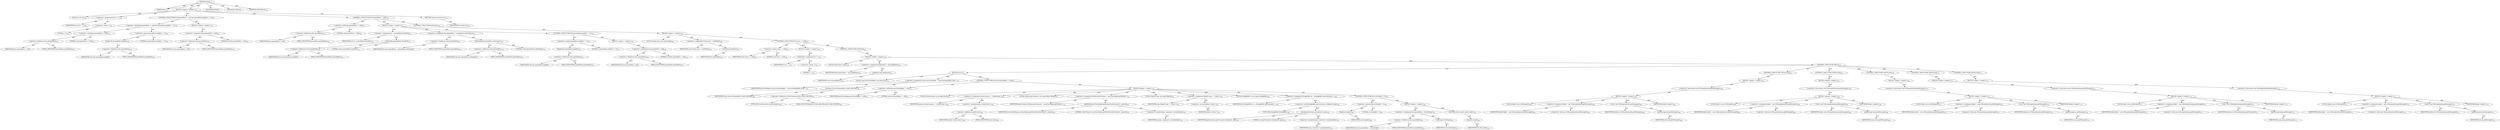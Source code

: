 digraph "read" {  
"111669149698" [label = <(METHOD,read)<SUB>124</SUB>> ]
"115964116992" [label = <(PARAM,this)<SUB>124</SUB>> ]
"25769803778" [label = <(BLOCK,&lt;empty&gt;,&lt;empty&gt;)<SUB>124</SUB>> ]
"94489280512" [label = <(LOCAL,int ch: int)<SUB>126</SUB>> ]
"30064771078" [label = <(&lt;operator&gt;.assignment,int ch = -1)<SUB>126</SUB>> ]
"68719476743" [label = <(IDENTIFIER,ch,int ch = -1)<SUB>126</SUB>> ]
"30064771079" [label = <(&lt;operator&gt;.minus,-1)<SUB>126</SUB>> ]
"90194313218" [label = <(LITERAL,1,-1)<SUB>126</SUB>> ]
"47244640256" [label = <(CONTROL_STRUCTURE,IF,if (queuedData != null &amp;&amp; queuedData.length() == 0))<SUB>128</SUB>> ]
"30064771080" [label = <(&lt;operator&gt;.logicalAnd,queuedData != null &amp;&amp; queuedData.length() == 0)<SUB>128</SUB>> ]
"30064771081" [label = <(&lt;operator&gt;.notEquals,queuedData != null)<SUB>128</SUB>> ]
"30064771082" [label = <(&lt;operator&gt;.fieldAccess,this.queuedData)<SUB>128</SUB>> ]
"68719476744" [label = <(IDENTIFIER,this,queuedData != null)> ]
"55834574850" [label = <(FIELD_IDENTIFIER,queuedData,queuedData)<SUB>128</SUB>> ]
"90194313219" [label = <(LITERAL,null,queuedData != null)<SUB>128</SUB>> ]
"30064771083" [label = <(&lt;operator&gt;.equals,queuedData.length() == 0)<SUB>128</SUB>> ]
"30064771084" [label = <(length,this.queuedData.length())<SUB>128</SUB>> ]
"30064771085" [label = <(&lt;operator&gt;.fieldAccess,this.queuedData)<SUB>128</SUB>> ]
"68719476745" [label = <(IDENTIFIER,this,this.queuedData.length())> ]
"55834574851" [label = <(FIELD_IDENTIFIER,queuedData,queuedData)<SUB>128</SUB>> ]
"90194313220" [label = <(LITERAL,0,queuedData.length() == 0)<SUB>128</SUB>> ]
"25769803779" [label = <(BLOCK,&lt;empty&gt;,&lt;empty&gt;)<SUB>128</SUB>> ]
"30064771086" [label = <(&lt;operator&gt;.assignment,this.queuedData = null)<SUB>129</SUB>> ]
"30064771087" [label = <(&lt;operator&gt;.fieldAccess,this.queuedData)<SUB>129</SUB>> ]
"68719476746" [label = <(IDENTIFIER,this,this.queuedData = null)> ]
"55834574852" [label = <(FIELD_IDENTIFIER,queuedData,queuedData)<SUB>129</SUB>> ]
"90194313221" [label = <(LITERAL,null,this.queuedData = null)<SUB>129</SUB>> ]
"47244640257" [label = <(CONTROL_STRUCTURE,IF,if (queuedData != null))<SUB>132</SUB>> ]
"30064771088" [label = <(&lt;operator&gt;.notEquals,queuedData != null)<SUB>132</SUB>> ]
"30064771089" [label = <(&lt;operator&gt;.fieldAccess,this.queuedData)<SUB>132</SUB>> ]
"68719476747" [label = <(IDENTIFIER,this,queuedData != null)> ]
"55834574853" [label = <(FIELD_IDENTIFIER,queuedData,queuedData)<SUB>132</SUB>> ]
"90194313222" [label = <(LITERAL,null,queuedData != null)<SUB>132</SUB>> ]
"25769803780" [label = <(BLOCK,&lt;empty&gt;,&lt;empty&gt;)<SUB>132</SUB>> ]
"30064771090" [label = <(&lt;operator&gt;.assignment,ch = queuedData.charAt(0))<SUB>133</SUB>> ]
"68719476748" [label = <(IDENTIFIER,ch,ch = queuedData.charAt(0))<SUB>133</SUB>> ]
"30064771091" [label = <(charAt,this.queuedData.charAt(0))<SUB>133</SUB>> ]
"30064771092" [label = <(&lt;operator&gt;.fieldAccess,this.queuedData)<SUB>133</SUB>> ]
"68719476749" [label = <(IDENTIFIER,this,this.queuedData.charAt(0))> ]
"55834574854" [label = <(FIELD_IDENTIFIER,queuedData,queuedData)<SUB>133</SUB>> ]
"90194313223" [label = <(LITERAL,0,this.queuedData.charAt(0))<SUB>133</SUB>> ]
"30064771093" [label = <(&lt;operator&gt;.assignment,this.queuedData = queuedData.substring(1))<SUB>134</SUB>> ]
"30064771094" [label = <(&lt;operator&gt;.fieldAccess,this.queuedData)<SUB>134</SUB>> ]
"68719476750" [label = <(IDENTIFIER,this,this.queuedData = queuedData.substring(1))> ]
"55834574855" [label = <(FIELD_IDENTIFIER,queuedData,queuedData)<SUB>134</SUB>> ]
"30064771095" [label = <(substring,this.queuedData.substring(1))<SUB>134</SUB>> ]
"30064771096" [label = <(&lt;operator&gt;.fieldAccess,this.queuedData)<SUB>134</SUB>> ]
"68719476751" [label = <(IDENTIFIER,this,this.queuedData.substring(1))> ]
"55834574856" [label = <(FIELD_IDENTIFIER,queuedData,queuedData)<SUB>134</SUB>> ]
"90194313224" [label = <(LITERAL,1,this.queuedData.substring(1))<SUB>134</SUB>> ]
"47244640258" [label = <(CONTROL_STRUCTURE,IF,if (queuedData.length() == 0))<SUB>135</SUB>> ]
"30064771097" [label = <(&lt;operator&gt;.equals,queuedData.length() == 0)<SUB>135</SUB>> ]
"30064771098" [label = <(length,this.queuedData.length())<SUB>135</SUB>> ]
"30064771099" [label = <(&lt;operator&gt;.fieldAccess,this.queuedData)<SUB>135</SUB>> ]
"68719476752" [label = <(IDENTIFIER,this,this.queuedData.length())> ]
"55834574857" [label = <(FIELD_IDENTIFIER,queuedData,queuedData)<SUB>135</SUB>> ]
"90194313225" [label = <(LITERAL,0,queuedData.length() == 0)<SUB>135</SUB>> ]
"25769803781" [label = <(BLOCK,&lt;empty&gt;,&lt;empty&gt;)<SUB>135</SUB>> ]
"30064771100" [label = <(&lt;operator&gt;.assignment,this.queuedData = null)<SUB>136</SUB>> ]
"30064771101" [label = <(&lt;operator&gt;.fieldAccess,this.queuedData)<SUB>136</SUB>> ]
"68719476753" [label = <(IDENTIFIER,this,this.queuedData = null)> ]
"55834574858" [label = <(FIELD_IDENTIFIER,queuedData,queuedData)<SUB>136</SUB>> ]
"90194313226" [label = <(LITERAL,null,this.queuedData = null)<SUB>136</SUB>> ]
"47244640259" [label = <(CONTROL_STRUCTURE,ELSE,else)<SUB>138</SUB>> ]
"25769803782" [label = <(BLOCK,&lt;empty&gt;,&lt;empty&gt;)<SUB>138</SUB>> ]
"94489280513" [label = <(LOCAL,String clazz: java.lang.String)<SUB>139</SUB>> ]
"30064771102" [label = <(&lt;operator&gt;.assignment,String clazz = readFully())<SUB>139</SUB>> ]
"68719476754" [label = <(IDENTIFIER,clazz,String clazz = readFully())<SUB>139</SUB>> ]
"30064771103" [label = <(readFully,readFully())<SUB>139</SUB>> ]
"68719476736" [label = <(IDENTIFIER,this,readFully())<SUB>139</SUB>> ]
"47244640260" [label = <(CONTROL_STRUCTURE,IF,if (clazz == null))<SUB>140</SUB>> ]
"30064771104" [label = <(&lt;operator&gt;.equals,clazz == null)<SUB>140</SUB>> ]
"68719476755" [label = <(IDENTIFIER,clazz,clazz == null)<SUB>140</SUB>> ]
"90194313227" [label = <(LITERAL,null,clazz == null)<SUB>140</SUB>> ]
"25769803783" [label = <(BLOCK,&lt;empty&gt;,&lt;empty&gt;)<SUB>140</SUB>> ]
"30064771105" [label = <(&lt;operator&gt;.assignment,ch = -1)<SUB>141</SUB>> ]
"68719476756" [label = <(IDENTIFIER,ch,ch = -1)<SUB>141</SUB>> ]
"30064771106" [label = <(&lt;operator&gt;.minus,-1)<SUB>141</SUB>> ]
"90194313228" [label = <(LITERAL,1,-1)<SUB>141</SUB>> ]
"47244640261" [label = <(CONTROL_STRUCTURE,ELSE,else)<SUB>142</SUB>> ]
"25769803784" [label = <(BLOCK,&lt;empty&gt;,&lt;empty&gt;)<SUB>142</SUB>> ]
"94489280514" [label = <(LOCAL,byte[] bytes: byte[])<SUB>143</SUB>> ]
"30064771107" [label = <(&lt;operator&gt;.assignment,byte[] bytes = clazz.getBytes())<SUB>143</SUB>> ]
"68719476757" [label = <(IDENTIFIER,bytes,byte[] bytes = clazz.getBytes())<SUB>143</SUB>> ]
"30064771108" [label = <(getBytes,clazz.getBytes())<SUB>143</SUB>> ]
"68719476758" [label = <(IDENTIFIER,clazz,clazz.getBytes())<SUB>143</SUB>> ]
"47244640262" [label = <(CONTROL_STRUCTURE,TRY,try)<SUB>144</SUB>> ]
"25769803785" [label = <(BLOCK,try,try)<SUB>144</SUB>> ]
"94489280515" [label = <(LOCAL,Class javaClassHelper: java.lang.Class)<SUB>145</SUB>> ]
"30064771109" [label = <(&lt;operator&gt;.assignment,Class javaClassHelper = Class.forName(JAVA_CLAS...)<SUB>145</SUB>> ]
"68719476759" [label = <(IDENTIFIER,javaClassHelper,Class javaClassHelper = Class.forName(JAVA_CLAS...)<SUB>145</SUB>> ]
"30064771110" [label = <(forName,Class.forName(JAVA_CLASS_HELPER))<SUB>146</SUB>> ]
"68719476760" [label = <(IDENTIFIER,Class,Class.forName(JAVA_CLASS_HELPER))<SUB>146</SUB>> ]
"30064771111" [label = <(&lt;operator&gt;.fieldAccess,ClassConstants.JAVA_CLASS_HELPER)<SUB>146</SUB>> ]
"180388626432" [label = <(TYPE_REF,ClassConstants,ClassConstants)<SUB>146</SUB>> ]
"55834574859" [label = <(FIELD_IDENTIFIER,JAVA_CLASS_HELPER,JAVA_CLASS_HELPER)<SUB>146</SUB>> ]
"47244640263" [label = <(CONTROL_STRUCTURE,IF,if (javaClassHelper != null))<SUB>147</SUB>> ]
"30064771112" [label = <(&lt;operator&gt;.notEquals,javaClassHelper != null)<SUB>147</SUB>> ]
"68719476761" [label = <(IDENTIFIER,javaClassHelper,javaClassHelper != null)<SUB>147</SUB>> ]
"90194313229" [label = <(LITERAL,null,javaClassHelper != null)<SUB>147</SUB>> ]
"25769803786" [label = <(BLOCK,&lt;empty&gt;,&lt;empty&gt;)<SUB>147</SUB>> ]
"94489280516" [label = <(LOCAL,Class[] params: java.lang.Class[])<SUB>148</SUB>> ]
"30064771113" [label = <(&lt;operator&gt;.assignment,Class[] params = { byte[].class })<SUB>148</SUB>> ]
"68719476762" [label = <(IDENTIFIER,params,Class[] params = { byte[].class })<SUB>148</SUB>> ]
"30064771114" [label = <(&lt;operator&gt;.arrayInitializer,{ byte[].class })<SUB>148</SUB>> ]
"30064771115" [label = <(&lt;operator&gt;.fieldAccess,byte[].class)<SUB>149</SUB>> ]
"68719476763" [label = <(IDENTIFIER,byte[],{ byte[].class })<SUB>149</SUB>> ]
"55834574860" [label = <(FIELD_IDENTIFIER,class,class)<SUB>149</SUB>> ]
"94489280517" [label = <(LOCAL,Method getConstants: java.lang.reflect.Method)<SUB>151</SUB>> ]
"30064771116" [label = <(&lt;operator&gt;.assignment,Method getConstants = javaClassHelper.getMethod...)<SUB>151</SUB>> ]
"68719476764" [label = <(IDENTIFIER,getConstants,Method getConstants = javaClassHelper.getMethod...)<SUB>151</SUB>> ]
"30064771117" [label = <(getMethod,javaClassHelper.getMethod(&quot;getConstants&quot;, params))<SUB>152</SUB>> ]
"68719476765" [label = <(IDENTIFIER,javaClassHelper,javaClassHelper.getMethod(&quot;getConstants&quot;, params))<SUB>152</SUB>> ]
"90194313230" [label = <(LITERAL,&quot;getConstants&quot;,javaClassHelper.getMethod(&quot;getConstants&quot;, params))<SUB>152</SUB>> ]
"30064771118" [label = <(&lt;operator&gt;.arrayInitializer,&lt;operator&gt;.arrayInitializer)<SUB>152</SUB>> ]
"68719476766" [label = <(IDENTIFIER,params,&lt;operator&gt;.arrayInitializer)<SUB>152</SUB>> ]
"94489280518" [label = <(LOCAL,Object[] args: java.lang.Object[])<SUB>153</SUB>> ]
"30064771119" [label = <(&lt;operator&gt;.assignment,Object[] args = { bytes })<SUB>153</SUB>> ]
"68719476767" [label = <(IDENTIFIER,args,Object[] args = { bytes })<SUB>153</SUB>> ]
"30064771120" [label = <(&lt;operator&gt;.arrayInitializer,{ bytes })<SUB>153</SUB>> ]
"68719476768" [label = <(IDENTIFIER,bytes,{ bytes })<SUB>154</SUB>> ]
"94489280519" [label = <(LOCAL,StringBuffer sb: java.lang.StringBuffer)<SUB>158</SUB>> ]
"30064771121" [label = <(&lt;operator&gt;.assignment,StringBuffer sb = (StringBuffer) getConstants.i...)<SUB>158</SUB>> ]
"68719476769" [label = <(IDENTIFIER,sb,StringBuffer sb = (StringBuffer) getConstants.i...)<SUB>158</SUB>> ]
"30064771122" [label = <(&lt;operator&gt;.cast,(StringBuffer) getConstants.invoke(null, args))<SUB>158</SUB>> ]
"180388626433" [label = <(TYPE_REF,StringBuffer,StringBuffer)<SUB>158</SUB>> ]
"30064771123" [label = <(invoke,getConstants.invoke(null, args))<SUB>159</SUB>> ]
"68719476770" [label = <(IDENTIFIER,getConstants,getConstants.invoke(null, args))<SUB>159</SUB>> ]
"90194313231" [label = <(LITERAL,null,getConstants.invoke(null, args))<SUB>159</SUB>> ]
"30064771124" [label = <(&lt;operator&gt;.arrayInitializer,&lt;operator&gt;.arrayInitializer)<SUB>159</SUB>> ]
"68719476771" [label = <(IDENTIFIER,args,&lt;operator&gt;.arrayInitializer)<SUB>159</SUB>> ]
"47244640264" [label = <(CONTROL_STRUCTURE,IF,if (sb.length() &gt; 0))<SUB>160</SUB>> ]
"30064771125" [label = <(&lt;operator&gt;.greaterThan,sb.length() &gt; 0)<SUB>160</SUB>> ]
"30064771126" [label = <(length,sb.length())<SUB>160</SUB>> ]
"68719476772" [label = <(IDENTIFIER,sb,sb.length())<SUB>160</SUB>> ]
"90194313232" [label = <(LITERAL,0,sb.length() &gt; 0)<SUB>160</SUB>> ]
"25769803787" [label = <(BLOCK,&lt;empty&gt;,&lt;empty&gt;)<SUB>160</SUB>> ]
"30064771127" [label = <(&lt;operator&gt;.assignment,this.queuedData = sb.toString())<SUB>161</SUB>> ]
"30064771128" [label = <(&lt;operator&gt;.fieldAccess,this.queuedData)<SUB>161</SUB>> ]
"68719476773" [label = <(IDENTIFIER,this,this.queuedData = sb.toString())> ]
"55834574861" [label = <(FIELD_IDENTIFIER,queuedData,queuedData)<SUB>161</SUB>> ]
"30064771129" [label = <(toString,sb.toString())<SUB>161</SUB>> ]
"68719476774" [label = <(IDENTIFIER,sb,sb.toString())<SUB>161</SUB>> ]
"146028888064" [label = <(RETURN,return read();,return read();)<SUB>162</SUB>> ]
"30064771130" [label = <(read,this.read())<SUB>162</SUB>> ]
"68719476737" [label = <(IDENTIFIER,this,this.read())<SUB>162</SUB>> ]
"47244640265" [label = <(CONTROL_STRUCTURE,CATCH,catch)<SUB>165</SUB>> ]
"25769803788" [label = <(BLOCK,&lt;empty&gt;,&lt;empty&gt;)<SUB>165</SUB>> ]
"30064771131" [label = <(&lt;operator&gt;.throw,throw new IOException(cnfe.getMessage());)<SUB>166</SUB>> ]
"25769803789" [label = <(BLOCK,&lt;empty&gt;,&lt;empty&gt;)<SUB>166</SUB>> ]
"94489280520" [label = <(LOCAL,$obj0: java.io.IOException)<SUB>166</SUB>> ]
"30064771132" [label = <(&lt;operator&gt;.assignment,$obj0 = new IOException(cnfe.getMessage()))<SUB>166</SUB>> ]
"68719476775" [label = <(IDENTIFIER,$obj0,$obj0 = new IOException(cnfe.getMessage()))<SUB>166</SUB>> ]
"30064771133" [label = <(&lt;operator&gt;.alloc,new IOException(cnfe.getMessage()))<SUB>166</SUB>> ]
"30064771134" [label = <(&lt;init&gt;,new IOException(cnfe.getMessage()))<SUB>166</SUB>> ]
"68719476776" [label = <(IDENTIFIER,$obj0,new IOException(cnfe.getMessage()))<SUB>166</SUB>> ]
"30064771135" [label = <(getMessage,cnfe.getMessage())<SUB>166</SUB>> ]
"68719476777" [label = <(IDENTIFIER,cnfe,cnfe.getMessage())<SUB>166</SUB>> ]
"68719476778" [label = <(IDENTIFIER,$obj0,&lt;empty&gt;)<SUB>166</SUB>> ]
"47244640266" [label = <(CONTROL_STRUCTURE,CATCH,catch)<SUB>167</SUB>> ]
"25769803790" [label = <(BLOCK,&lt;empty&gt;,&lt;empty&gt;)<SUB>167</SUB>> ]
"30064771136" [label = <(&lt;operator&gt;.throw,throw new IOException(nsme.getMessage());)<SUB>168</SUB>> ]
"25769803791" [label = <(BLOCK,&lt;empty&gt;,&lt;empty&gt;)<SUB>168</SUB>> ]
"94489280521" [label = <(LOCAL,$obj1: java.io.IOException)<SUB>168</SUB>> ]
"30064771137" [label = <(&lt;operator&gt;.assignment,$obj1 = new IOException(nsme.getMessage()))<SUB>168</SUB>> ]
"68719476779" [label = <(IDENTIFIER,$obj1,$obj1 = new IOException(nsme.getMessage()))<SUB>168</SUB>> ]
"30064771138" [label = <(&lt;operator&gt;.alloc,new IOException(nsme.getMessage()))<SUB>168</SUB>> ]
"30064771139" [label = <(&lt;init&gt;,new IOException(nsme.getMessage()))<SUB>168</SUB>> ]
"68719476780" [label = <(IDENTIFIER,$obj1,new IOException(nsme.getMessage()))<SUB>168</SUB>> ]
"30064771140" [label = <(getMessage,nsme.getMessage())<SUB>168</SUB>> ]
"68719476781" [label = <(IDENTIFIER,nsme,nsme.getMessage())<SUB>168</SUB>> ]
"68719476782" [label = <(IDENTIFIER,$obj1,&lt;empty&gt;)<SUB>168</SUB>> ]
"47244640267" [label = <(CONTROL_STRUCTURE,CATCH,catch)<SUB>169</SUB>> ]
"25769803792" [label = <(BLOCK,&lt;empty&gt;,&lt;empty&gt;)<SUB>169</SUB>> ]
"30064771141" [label = <(&lt;operator&gt;.throw,throw new IOException(iae.getMessage());)<SUB>170</SUB>> ]
"25769803793" [label = <(BLOCK,&lt;empty&gt;,&lt;empty&gt;)<SUB>170</SUB>> ]
"94489280522" [label = <(LOCAL,$obj2: java.io.IOException)<SUB>170</SUB>> ]
"30064771142" [label = <(&lt;operator&gt;.assignment,$obj2 = new IOException(iae.getMessage()))<SUB>170</SUB>> ]
"68719476783" [label = <(IDENTIFIER,$obj2,$obj2 = new IOException(iae.getMessage()))<SUB>170</SUB>> ]
"30064771143" [label = <(&lt;operator&gt;.alloc,new IOException(iae.getMessage()))<SUB>170</SUB>> ]
"30064771144" [label = <(&lt;init&gt;,new IOException(iae.getMessage()))<SUB>170</SUB>> ]
"68719476784" [label = <(IDENTIFIER,$obj2,new IOException(iae.getMessage()))<SUB>170</SUB>> ]
"30064771145" [label = <(getMessage,iae.getMessage())<SUB>170</SUB>> ]
"68719476785" [label = <(IDENTIFIER,iae,iae.getMessage())<SUB>170</SUB>> ]
"68719476786" [label = <(IDENTIFIER,$obj2,&lt;empty&gt;)<SUB>170</SUB>> ]
"47244640268" [label = <(CONTROL_STRUCTURE,CATCH,catch)<SUB>171</SUB>> ]
"25769803794" [label = <(BLOCK,&lt;empty&gt;,&lt;empty&gt;)<SUB>171</SUB>> ]
"30064771146" [label = <(&lt;operator&gt;.throw,throw new IOException(iarge.getMessage());)<SUB>172</SUB>> ]
"25769803795" [label = <(BLOCK,&lt;empty&gt;,&lt;empty&gt;)<SUB>172</SUB>> ]
"94489280523" [label = <(LOCAL,$obj3: java.io.IOException)<SUB>172</SUB>> ]
"30064771147" [label = <(&lt;operator&gt;.assignment,$obj3 = new IOException(iarge.getMessage()))<SUB>172</SUB>> ]
"68719476787" [label = <(IDENTIFIER,$obj3,$obj3 = new IOException(iarge.getMessage()))<SUB>172</SUB>> ]
"30064771148" [label = <(&lt;operator&gt;.alloc,new IOException(iarge.getMessage()))<SUB>172</SUB>> ]
"30064771149" [label = <(&lt;init&gt;,new IOException(iarge.getMessage()))<SUB>172</SUB>> ]
"68719476788" [label = <(IDENTIFIER,$obj3,new IOException(iarge.getMessage()))<SUB>172</SUB>> ]
"30064771150" [label = <(getMessage,iarge.getMessage())<SUB>172</SUB>> ]
"68719476789" [label = <(IDENTIFIER,iarge,iarge.getMessage())<SUB>172</SUB>> ]
"68719476790" [label = <(IDENTIFIER,$obj3,&lt;empty&gt;)<SUB>172</SUB>> ]
"47244640269" [label = <(CONTROL_STRUCTURE,CATCH,catch)<SUB>173</SUB>> ]
"25769803796" [label = <(BLOCK,&lt;empty&gt;,&lt;empty&gt;)<SUB>173</SUB>> ]
"30064771151" [label = <(&lt;operator&gt;.throw,throw new IOException(ite.getMessage());)<SUB>174</SUB>> ]
"25769803797" [label = <(BLOCK,&lt;empty&gt;,&lt;empty&gt;)<SUB>174</SUB>> ]
"94489280524" [label = <(LOCAL,$obj4: java.io.IOException)<SUB>174</SUB>> ]
"30064771152" [label = <(&lt;operator&gt;.assignment,$obj4 = new IOException(ite.getMessage()))<SUB>174</SUB>> ]
"68719476791" [label = <(IDENTIFIER,$obj4,$obj4 = new IOException(ite.getMessage()))<SUB>174</SUB>> ]
"30064771153" [label = <(&lt;operator&gt;.alloc,new IOException(ite.getMessage()))<SUB>174</SUB>> ]
"30064771154" [label = <(&lt;init&gt;,new IOException(ite.getMessage()))<SUB>174</SUB>> ]
"68719476792" [label = <(IDENTIFIER,$obj4,new IOException(ite.getMessage()))<SUB>174</SUB>> ]
"30064771155" [label = <(getMessage,ite.getMessage())<SUB>174</SUB>> ]
"68719476793" [label = <(IDENTIFIER,ite,ite.getMessage())<SUB>174</SUB>> ]
"68719476794" [label = <(IDENTIFIER,$obj4,&lt;empty&gt;)<SUB>174</SUB>> ]
"146028888065" [label = <(RETURN,return ch;,return ch;)<SUB>178</SUB>> ]
"68719476795" [label = <(IDENTIFIER,ch,return ch;)<SUB>178</SUB>> ]
"133143986183" [label = <(MODIFIER,PUBLIC)> ]
"133143986184" [label = <(MODIFIER,VIRTUAL)> ]
"128849018882" [label = <(METHOD_RETURN,int)<SUB>124</SUB>> ]
  "111669149698" -> "115964116992"  [ label = "AST: "] 
  "111669149698" -> "25769803778"  [ label = "AST: "] 
  "111669149698" -> "133143986183"  [ label = "AST: "] 
  "111669149698" -> "133143986184"  [ label = "AST: "] 
  "111669149698" -> "128849018882"  [ label = "AST: "] 
  "25769803778" -> "94489280512"  [ label = "AST: "] 
  "25769803778" -> "30064771078"  [ label = "AST: "] 
  "25769803778" -> "47244640256"  [ label = "AST: "] 
  "25769803778" -> "47244640257"  [ label = "AST: "] 
  "25769803778" -> "146028888065"  [ label = "AST: "] 
  "30064771078" -> "68719476743"  [ label = "AST: "] 
  "30064771078" -> "30064771079"  [ label = "AST: "] 
  "30064771079" -> "90194313218"  [ label = "AST: "] 
  "47244640256" -> "30064771080"  [ label = "AST: "] 
  "47244640256" -> "25769803779"  [ label = "AST: "] 
  "30064771080" -> "30064771081"  [ label = "AST: "] 
  "30064771080" -> "30064771083"  [ label = "AST: "] 
  "30064771081" -> "30064771082"  [ label = "AST: "] 
  "30064771081" -> "90194313219"  [ label = "AST: "] 
  "30064771082" -> "68719476744"  [ label = "AST: "] 
  "30064771082" -> "55834574850"  [ label = "AST: "] 
  "30064771083" -> "30064771084"  [ label = "AST: "] 
  "30064771083" -> "90194313220"  [ label = "AST: "] 
  "30064771084" -> "30064771085"  [ label = "AST: "] 
  "30064771085" -> "68719476745"  [ label = "AST: "] 
  "30064771085" -> "55834574851"  [ label = "AST: "] 
  "25769803779" -> "30064771086"  [ label = "AST: "] 
  "30064771086" -> "30064771087"  [ label = "AST: "] 
  "30064771086" -> "90194313221"  [ label = "AST: "] 
  "30064771087" -> "68719476746"  [ label = "AST: "] 
  "30064771087" -> "55834574852"  [ label = "AST: "] 
  "47244640257" -> "30064771088"  [ label = "AST: "] 
  "47244640257" -> "25769803780"  [ label = "AST: "] 
  "47244640257" -> "47244640259"  [ label = "AST: "] 
  "30064771088" -> "30064771089"  [ label = "AST: "] 
  "30064771088" -> "90194313222"  [ label = "AST: "] 
  "30064771089" -> "68719476747"  [ label = "AST: "] 
  "30064771089" -> "55834574853"  [ label = "AST: "] 
  "25769803780" -> "30064771090"  [ label = "AST: "] 
  "25769803780" -> "30064771093"  [ label = "AST: "] 
  "25769803780" -> "47244640258"  [ label = "AST: "] 
  "30064771090" -> "68719476748"  [ label = "AST: "] 
  "30064771090" -> "30064771091"  [ label = "AST: "] 
  "30064771091" -> "30064771092"  [ label = "AST: "] 
  "30064771091" -> "90194313223"  [ label = "AST: "] 
  "30064771092" -> "68719476749"  [ label = "AST: "] 
  "30064771092" -> "55834574854"  [ label = "AST: "] 
  "30064771093" -> "30064771094"  [ label = "AST: "] 
  "30064771093" -> "30064771095"  [ label = "AST: "] 
  "30064771094" -> "68719476750"  [ label = "AST: "] 
  "30064771094" -> "55834574855"  [ label = "AST: "] 
  "30064771095" -> "30064771096"  [ label = "AST: "] 
  "30064771095" -> "90194313224"  [ label = "AST: "] 
  "30064771096" -> "68719476751"  [ label = "AST: "] 
  "30064771096" -> "55834574856"  [ label = "AST: "] 
  "47244640258" -> "30064771097"  [ label = "AST: "] 
  "47244640258" -> "25769803781"  [ label = "AST: "] 
  "30064771097" -> "30064771098"  [ label = "AST: "] 
  "30064771097" -> "90194313225"  [ label = "AST: "] 
  "30064771098" -> "30064771099"  [ label = "AST: "] 
  "30064771099" -> "68719476752"  [ label = "AST: "] 
  "30064771099" -> "55834574857"  [ label = "AST: "] 
  "25769803781" -> "30064771100"  [ label = "AST: "] 
  "30064771100" -> "30064771101"  [ label = "AST: "] 
  "30064771100" -> "90194313226"  [ label = "AST: "] 
  "30064771101" -> "68719476753"  [ label = "AST: "] 
  "30064771101" -> "55834574858"  [ label = "AST: "] 
  "47244640259" -> "25769803782"  [ label = "AST: "] 
  "25769803782" -> "94489280513"  [ label = "AST: "] 
  "25769803782" -> "30064771102"  [ label = "AST: "] 
  "25769803782" -> "47244640260"  [ label = "AST: "] 
  "30064771102" -> "68719476754"  [ label = "AST: "] 
  "30064771102" -> "30064771103"  [ label = "AST: "] 
  "30064771103" -> "68719476736"  [ label = "AST: "] 
  "47244640260" -> "30064771104"  [ label = "AST: "] 
  "47244640260" -> "25769803783"  [ label = "AST: "] 
  "47244640260" -> "47244640261"  [ label = "AST: "] 
  "30064771104" -> "68719476755"  [ label = "AST: "] 
  "30064771104" -> "90194313227"  [ label = "AST: "] 
  "25769803783" -> "30064771105"  [ label = "AST: "] 
  "30064771105" -> "68719476756"  [ label = "AST: "] 
  "30064771105" -> "30064771106"  [ label = "AST: "] 
  "30064771106" -> "90194313228"  [ label = "AST: "] 
  "47244640261" -> "25769803784"  [ label = "AST: "] 
  "25769803784" -> "94489280514"  [ label = "AST: "] 
  "25769803784" -> "30064771107"  [ label = "AST: "] 
  "25769803784" -> "47244640262"  [ label = "AST: "] 
  "30064771107" -> "68719476757"  [ label = "AST: "] 
  "30064771107" -> "30064771108"  [ label = "AST: "] 
  "30064771108" -> "68719476758"  [ label = "AST: "] 
  "47244640262" -> "25769803785"  [ label = "AST: "] 
  "47244640262" -> "47244640265"  [ label = "AST: "] 
  "47244640262" -> "47244640266"  [ label = "AST: "] 
  "47244640262" -> "47244640267"  [ label = "AST: "] 
  "47244640262" -> "47244640268"  [ label = "AST: "] 
  "47244640262" -> "47244640269"  [ label = "AST: "] 
  "25769803785" -> "94489280515"  [ label = "AST: "] 
  "25769803785" -> "30064771109"  [ label = "AST: "] 
  "25769803785" -> "47244640263"  [ label = "AST: "] 
  "30064771109" -> "68719476759"  [ label = "AST: "] 
  "30064771109" -> "30064771110"  [ label = "AST: "] 
  "30064771110" -> "68719476760"  [ label = "AST: "] 
  "30064771110" -> "30064771111"  [ label = "AST: "] 
  "30064771111" -> "180388626432"  [ label = "AST: "] 
  "30064771111" -> "55834574859"  [ label = "AST: "] 
  "47244640263" -> "30064771112"  [ label = "AST: "] 
  "47244640263" -> "25769803786"  [ label = "AST: "] 
  "30064771112" -> "68719476761"  [ label = "AST: "] 
  "30064771112" -> "90194313229"  [ label = "AST: "] 
  "25769803786" -> "94489280516"  [ label = "AST: "] 
  "25769803786" -> "30064771113"  [ label = "AST: "] 
  "25769803786" -> "94489280517"  [ label = "AST: "] 
  "25769803786" -> "30064771116"  [ label = "AST: "] 
  "25769803786" -> "94489280518"  [ label = "AST: "] 
  "25769803786" -> "30064771119"  [ label = "AST: "] 
  "25769803786" -> "94489280519"  [ label = "AST: "] 
  "25769803786" -> "30064771121"  [ label = "AST: "] 
  "25769803786" -> "47244640264"  [ label = "AST: "] 
  "30064771113" -> "68719476762"  [ label = "AST: "] 
  "30064771113" -> "30064771114"  [ label = "AST: "] 
  "30064771114" -> "30064771115"  [ label = "AST: "] 
  "30064771115" -> "68719476763"  [ label = "AST: "] 
  "30064771115" -> "55834574860"  [ label = "AST: "] 
  "30064771116" -> "68719476764"  [ label = "AST: "] 
  "30064771116" -> "30064771117"  [ label = "AST: "] 
  "30064771117" -> "68719476765"  [ label = "AST: "] 
  "30064771117" -> "90194313230"  [ label = "AST: "] 
  "30064771117" -> "30064771118"  [ label = "AST: "] 
  "30064771118" -> "68719476766"  [ label = "AST: "] 
  "30064771119" -> "68719476767"  [ label = "AST: "] 
  "30064771119" -> "30064771120"  [ label = "AST: "] 
  "30064771120" -> "68719476768"  [ label = "AST: "] 
  "30064771121" -> "68719476769"  [ label = "AST: "] 
  "30064771121" -> "30064771122"  [ label = "AST: "] 
  "30064771122" -> "180388626433"  [ label = "AST: "] 
  "30064771122" -> "30064771123"  [ label = "AST: "] 
  "30064771123" -> "68719476770"  [ label = "AST: "] 
  "30064771123" -> "90194313231"  [ label = "AST: "] 
  "30064771123" -> "30064771124"  [ label = "AST: "] 
  "30064771124" -> "68719476771"  [ label = "AST: "] 
  "47244640264" -> "30064771125"  [ label = "AST: "] 
  "47244640264" -> "25769803787"  [ label = "AST: "] 
  "30064771125" -> "30064771126"  [ label = "AST: "] 
  "30064771125" -> "90194313232"  [ label = "AST: "] 
  "30064771126" -> "68719476772"  [ label = "AST: "] 
  "25769803787" -> "30064771127"  [ label = "AST: "] 
  "25769803787" -> "146028888064"  [ label = "AST: "] 
  "30064771127" -> "30064771128"  [ label = "AST: "] 
  "30064771127" -> "30064771129"  [ label = "AST: "] 
  "30064771128" -> "68719476773"  [ label = "AST: "] 
  "30064771128" -> "55834574861"  [ label = "AST: "] 
  "30064771129" -> "68719476774"  [ label = "AST: "] 
  "146028888064" -> "30064771130"  [ label = "AST: "] 
  "30064771130" -> "68719476737"  [ label = "AST: "] 
  "47244640265" -> "25769803788"  [ label = "AST: "] 
  "25769803788" -> "30064771131"  [ label = "AST: "] 
  "30064771131" -> "25769803789"  [ label = "AST: "] 
  "25769803789" -> "94489280520"  [ label = "AST: "] 
  "25769803789" -> "30064771132"  [ label = "AST: "] 
  "25769803789" -> "30064771134"  [ label = "AST: "] 
  "25769803789" -> "68719476778"  [ label = "AST: "] 
  "30064771132" -> "68719476775"  [ label = "AST: "] 
  "30064771132" -> "30064771133"  [ label = "AST: "] 
  "30064771134" -> "68719476776"  [ label = "AST: "] 
  "30064771134" -> "30064771135"  [ label = "AST: "] 
  "30064771135" -> "68719476777"  [ label = "AST: "] 
  "47244640266" -> "25769803790"  [ label = "AST: "] 
  "25769803790" -> "30064771136"  [ label = "AST: "] 
  "30064771136" -> "25769803791"  [ label = "AST: "] 
  "25769803791" -> "94489280521"  [ label = "AST: "] 
  "25769803791" -> "30064771137"  [ label = "AST: "] 
  "25769803791" -> "30064771139"  [ label = "AST: "] 
  "25769803791" -> "68719476782"  [ label = "AST: "] 
  "30064771137" -> "68719476779"  [ label = "AST: "] 
  "30064771137" -> "30064771138"  [ label = "AST: "] 
  "30064771139" -> "68719476780"  [ label = "AST: "] 
  "30064771139" -> "30064771140"  [ label = "AST: "] 
  "30064771140" -> "68719476781"  [ label = "AST: "] 
  "47244640267" -> "25769803792"  [ label = "AST: "] 
  "25769803792" -> "30064771141"  [ label = "AST: "] 
  "30064771141" -> "25769803793"  [ label = "AST: "] 
  "25769803793" -> "94489280522"  [ label = "AST: "] 
  "25769803793" -> "30064771142"  [ label = "AST: "] 
  "25769803793" -> "30064771144"  [ label = "AST: "] 
  "25769803793" -> "68719476786"  [ label = "AST: "] 
  "30064771142" -> "68719476783"  [ label = "AST: "] 
  "30064771142" -> "30064771143"  [ label = "AST: "] 
  "30064771144" -> "68719476784"  [ label = "AST: "] 
  "30064771144" -> "30064771145"  [ label = "AST: "] 
  "30064771145" -> "68719476785"  [ label = "AST: "] 
  "47244640268" -> "25769803794"  [ label = "AST: "] 
  "25769803794" -> "30064771146"  [ label = "AST: "] 
  "30064771146" -> "25769803795"  [ label = "AST: "] 
  "25769803795" -> "94489280523"  [ label = "AST: "] 
  "25769803795" -> "30064771147"  [ label = "AST: "] 
  "25769803795" -> "30064771149"  [ label = "AST: "] 
  "25769803795" -> "68719476790"  [ label = "AST: "] 
  "30064771147" -> "68719476787"  [ label = "AST: "] 
  "30064771147" -> "30064771148"  [ label = "AST: "] 
  "30064771149" -> "68719476788"  [ label = "AST: "] 
  "30064771149" -> "30064771150"  [ label = "AST: "] 
  "30064771150" -> "68719476789"  [ label = "AST: "] 
  "47244640269" -> "25769803796"  [ label = "AST: "] 
  "25769803796" -> "30064771151"  [ label = "AST: "] 
  "30064771151" -> "25769803797"  [ label = "AST: "] 
  "25769803797" -> "94489280524"  [ label = "AST: "] 
  "25769803797" -> "30064771152"  [ label = "AST: "] 
  "25769803797" -> "30064771154"  [ label = "AST: "] 
  "25769803797" -> "68719476794"  [ label = "AST: "] 
  "30064771152" -> "68719476791"  [ label = "AST: "] 
  "30064771152" -> "30064771153"  [ label = "AST: "] 
  "30064771154" -> "68719476792"  [ label = "AST: "] 
  "30064771154" -> "30064771155"  [ label = "AST: "] 
  "30064771155" -> "68719476793"  [ label = "AST: "] 
  "146028888065" -> "68719476795"  [ label = "AST: "] 
  "111669149698" -> "115964116992"  [ label = "DDG: "] 
}
